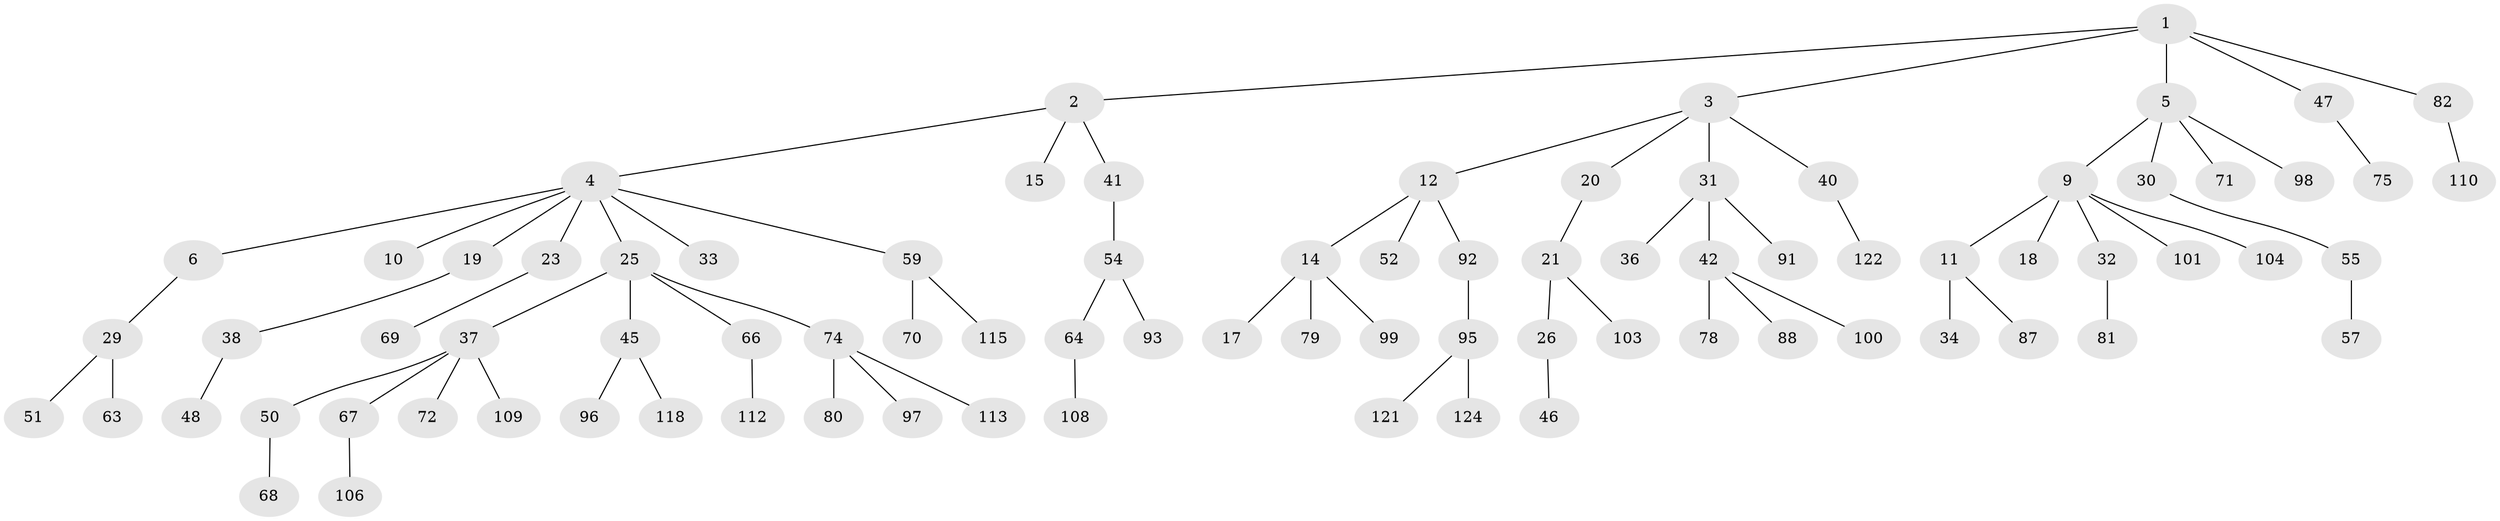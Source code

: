 // original degree distribution, {6: 0.016129032258064516, 4: 0.07258064516129033, 3: 0.10483870967741936, 5: 0.03225806451612903, 2: 0.29838709677419356, 7: 0.008064516129032258, 1: 0.46774193548387094}
// Generated by graph-tools (version 1.1) at 2025/42/03/06/25 10:42:05]
// undirected, 84 vertices, 83 edges
graph export_dot {
graph [start="1"]
  node [color=gray90,style=filled];
  1 [super="+13"];
  2 [super="+24"];
  3 [super="+7"];
  4 [super="+8"];
  5 [super="+16"];
  6;
  9 [super="+39"];
  10;
  11 [super="+28"];
  12;
  14 [super="+123"];
  15;
  17 [super="+22"];
  18;
  19;
  20;
  21 [super="+65"];
  23 [super="+27"];
  25;
  26;
  29 [super="+35"];
  30;
  31 [super="+56"];
  32;
  33;
  34 [super="+58"];
  36;
  37 [super="+43"];
  38 [super="+49"];
  40 [super="+114"];
  41 [super="+44"];
  42 [super="+62"];
  45 [super="+60"];
  46;
  47;
  48;
  50 [super="+53"];
  51;
  52 [super="+102"];
  54 [super="+76"];
  55 [super="+61"];
  57;
  59;
  63;
  64 [super="+90"];
  66 [super="+73"];
  67 [super="+83"];
  68 [super="+77"];
  69 [super="+120"];
  70;
  71;
  72;
  74 [super="+86"];
  75 [super="+84"];
  78 [super="+119"];
  79;
  80;
  81 [super="+85"];
  82 [super="+89"];
  87 [super="+94"];
  88;
  91;
  92;
  93;
  95 [super="+105"];
  96;
  97;
  98 [super="+111"];
  99;
  100;
  101 [super="+117"];
  103;
  104;
  106 [super="+107"];
  108;
  109 [super="+116"];
  110;
  112;
  113;
  115;
  118;
  121;
  122;
  124;
  1 -- 2;
  1 -- 3;
  1 -- 5;
  1 -- 47;
  1 -- 82;
  2 -- 4;
  2 -- 15;
  2 -- 41;
  3 -- 40;
  3 -- 12;
  3 -- 20;
  3 -- 31;
  4 -- 6;
  4 -- 10;
  4 -- 19;
  4 -- 59;
  4 -- 25;
  4 -- 23;
  4 -- 33;
  5 -- 9;
  5 -- 30;
  5 -- 71;
  5 -- 98;
  6 -- 29;
  9 -- 11;
  9 -- 18;
  9 -- 32;
  9 -- 101;
  9 -- 104;
  11 -- 34;
  11 -- 87;
  12 -- 14;
  12 -- 52;
  12 -- 92;
  14 -- 17;
  14 -- 79;
  14 -- 99;
  19 -- 38;
  20 -- 21;
  21 -- 26;
  21 -- 103;
  23 -- 69;
  25 -- 37;
  25 -- 45;
  25 -- 66;
  25 -- 74;
  26 -- 46;
  29 -- 63;
  29 -- 51;
  30 -- 55;
  31 -- 36;
  31 -- 42;
  31 -- 91;
  32 -- 81;
  37 -- 67;
  37 -- 109;
  37 -- 72;
  37 -- 50;
  38 -- 48;
  40 -- 122;
  41 -- 54;
  42 -- 78;
  42 -- 88;
  42 -- 100;
  45 -- 96;
  45 -- 118;
  47 -- 75;
  50 -- 68;
  54 -- 64;
  54 -- 93;
  55 -- 57;
  59 -- 70;
  59 -- 115;
  64 -- 108;
  66 -- 112;
  67 -- 106;
  74 -- 80;
  74 -- 97;
  74 -- 113;
  82 -- 110;
  92 -- 95;
  95 -- 121;
  95 -- 124;
}
